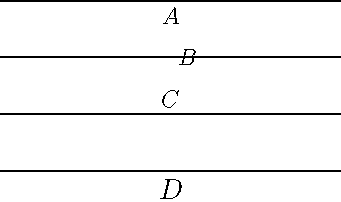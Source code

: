 size(0,0);
path line=(0,0)--(6cm,0);
transform T=shift(0,-cm);

draw("$A$",line);
draw("$B$",T*line,dir(0));
draw("$C$",T^2*line,N);
draw(Label("$D$",fontsize(14pt)),T^3*line);
